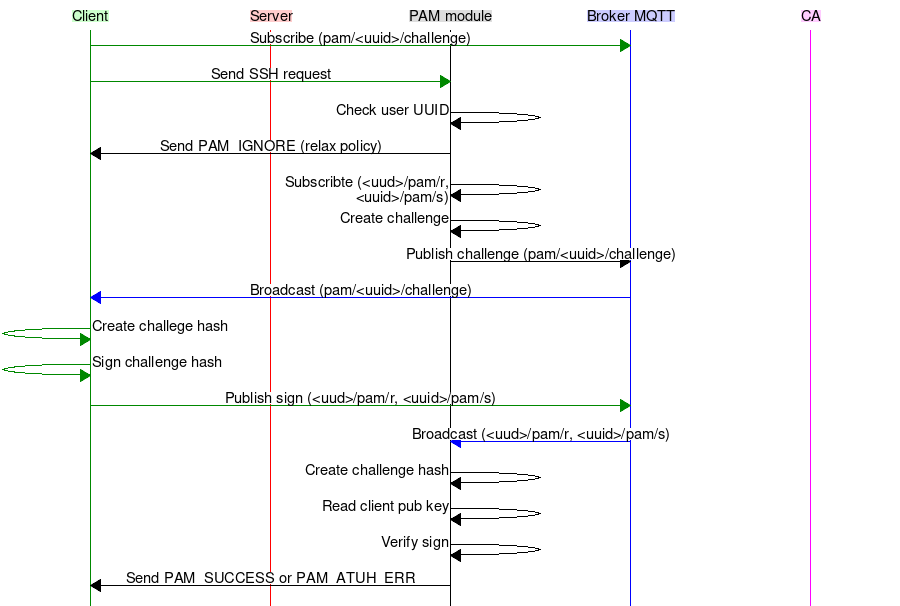 msc {
    hscale="1.5", wordwraparcs=1;  
	   
    client [label="Client", linecolor="#008800", textbgcolor="#CCFFCC", arclinecolor="#008800"],
    server [label="Server", linecolor="#FF0000", textbgcolor="#FFCCCC", arclinecolor="#FF0000"],
    pam [label="PAM module", linecolor="black", textbgcolor="#DDDDDD", arclinecolor="black"],
    broker [label="Broker MQTT", linecolor="#0000FF", textbgcolor="#CCCCFF", arclinecolor="#0000FF"],
    ca [label="CA", linecolor="#FF00FF", textbgcolor="#FFCCFF", arclinecolor="#FF00FF"];
	
    client => broker [label="Subscribe (pam/<uuid>/challenge)"];
    client => pam [label="Send SSH request"];
    pam => pam [label="Check user UUID"];
    pam => client [label="Send PAM_IGNORE (relax policy)"];
    pam => pam [label="Subscribte (<uud>/pam/r, <uuid>/pam/s)"];
    pam => pam [label="Create challenge"];
    pam => broker [label="Publish challenge (pam/<uuid>/challenge)"];
    broker => client [label="Broadcast (pam/<uuid>/challenge)"];
    client => client [label="Create challege hash"];
    client => client [label="Sign challenge hash"];
    client => broker [label="Publish sign (<uud>/pam/r, <uuid>/pam/s)"];
    broker => pam [label="Broadcast (<uud>/pam/r, <uuid>/pam/s)"];
    pam => pam [label="Create challenge hash"];
    pam => pam [label="Read client pub key"];
    pam => pam [label="Verify sign"];
    pam => client [label="Send PAM_SUCCESS or PAM_ATUH_ERR"];
}

